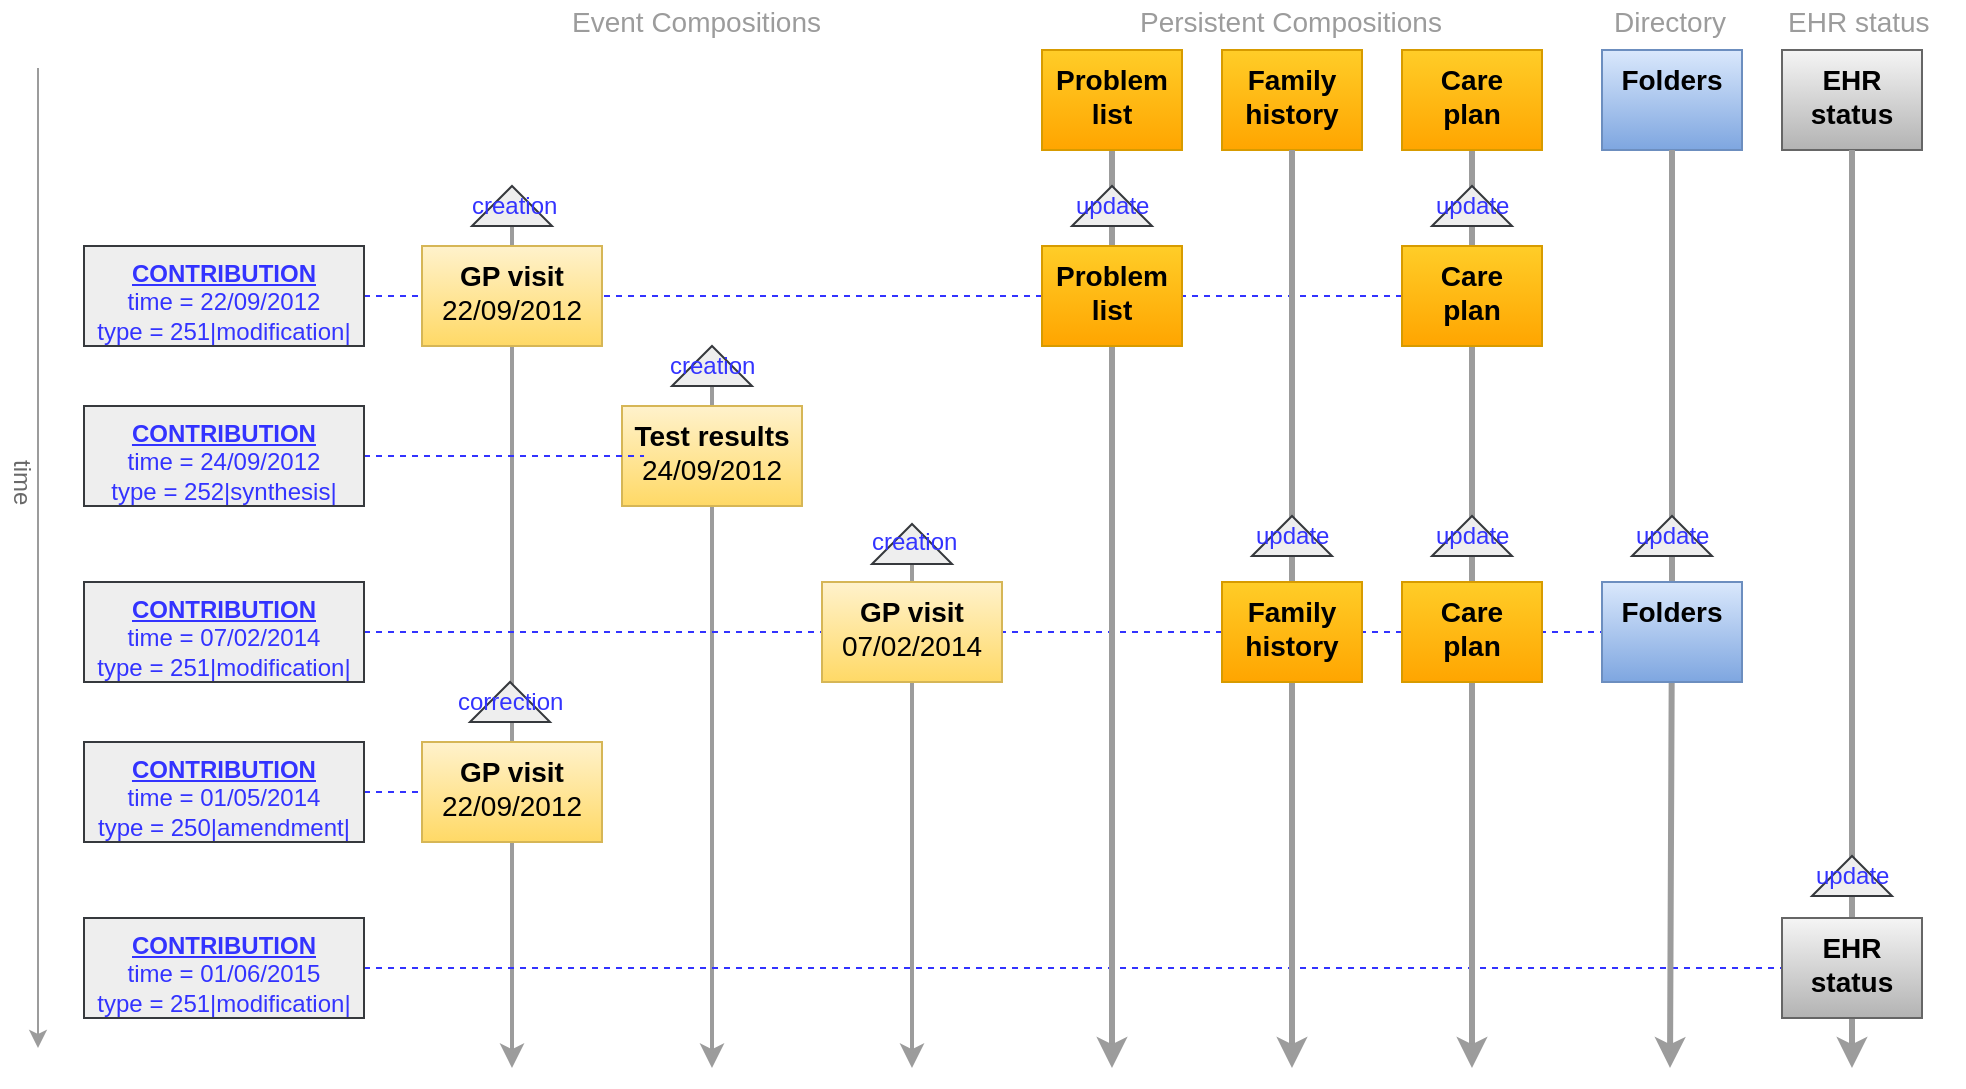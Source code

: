 <mxfile version="12.1.3" type="device" pages="1"><diagram id="a1SSlkNMJl8RM_zxjSbG" name="Page-1"><mxGraphModel dx="1030" dy="705" grid="1" gridSize="10" guides="1" tooltips="1" connect="1" arrows="1" fold="1" page="1" pageScale="1" pageWidth="1169" pageHeight="827" math="0" shadow="0"><root><mxCell id="0"/><mxCell id="1" parent="0"/><mxCell id="bppKK_2gmQRHNSb_QHNx-22" style="edgeStyle=orthogonalEdgeStyle;rounded=0;orthogonalLoop=1;jettySize=auto;html=1;exitX=0;exitY=0.5;exitDx=0;exitDy=0;strokeWidth=2;strokeColor=#9C9C9C;" edge="1" parent="1" source="bppKK_2gmQRHNSb_QHNx-69"><mxGeometry relative="1" as="geometry"><mxPoint x="467" y="540" as="targetPoint"/><mxPoint x="466.5" y="347" as="sourcePoint"/></mxGeometry></mxCell><mxCell id="bppKK_2gmQRHNSb_QHNx-23" style="edgeStyle=orthogonalEdgeStyle;rounded=0;orthogonalLoop=1;jettySize=auto;html=1;exitX=0;exitY=0.5;exitDx=0;exitDy=0;strokeWidth=2;strokeColor=#9C9C9C;" edge="1" parent="1" source="bppKK_2gmQRHNSb_QHNx-67"><mxGeometry relative="1" as="geometry"><mxPoint x="367" y="540" as="targetPoint"/><mxPoint x="367" y="267" as="sourcePoint"/></mxGeometry></mxCell><mxCell id="bppKK_2gmQRHNSb_QHNx-24" style="edgeStyle=orthogonalEdgeStyle;rounded=0;orthogonalLoop=1;jettySize=auto;html=1;strokeWidth=2;strokeColor=#9C9C9C;exitX=0;exitY=0.5;exitDx=0;exitDy=0;" edge="1" parent="1" source="bppKK_2gmQRHNSb_QHNx-61"><mxGeometry relative="1" as="geometry"><mxPoint x="267" y="540" as="targetPoint"/><mxPoint x="210" y="90" as="sourcePoint"/></mxGeometry></mxCell><mxCell id="bppKK_2gmQRHNSb_QHNx-34" style="edgeStyle=orthogonalEdgeStyle;rounded=0;orthogonalLoop=1;jettySize=auto;html=1;exitX=1;exitY=0.5;exitDx=0;exitDy=0;dashed=1;endArrow=none;endFill=0;strokeColor=#3333FF;strokeWidth=1;fontSize=12;" edge="1" parent="1" source="bppKK_2gmQRHNSb_QHNx-32"><mxGeometry relative="1" as="geometry"><mxPoint x="222" y="402" as="targetPoint"/></mxGeometry></mxCell><mxCell id="bppKK_2gmQRHNSb_QHNx-35" style="edgeStyle=orthogonalEdgeStyle;rounded=0;orthogonalLoop=1;jettySize=auto;html=1;exitX=1;exitY=0.5;exitDx=0;exitDy=0;dashed=1;endArrow=none;endFill=0;strokeColor=#3333FF;strokeWidth=1;fontSize=12;" edge="1" parent="1" source="bppKK_2gmQRHNSb_QHNx-33"><mxGeometry relative="1" as="geometry"><mxPoint x="932" y="490" as="targetPoint"/></mxGeometry></mxCell><mxCell id="bppKK_2gmQRHNSb_QHNx-31" style="edgeStyle=orthogonalEdgeStyle;rounded=0;orthogonalLoop=1;jettySize=auto;html=1;exitX=1;exitY=0.5;exitDx=0;exitDy=0;entryX=0;entryY=0.5;entryDx=0;entryDy=0;dashed=1;endArrow=none;endFill=0;strokeColor=#3333FF;strokeWidth=1;fontSize=12;" edge="1" parent="1" source="bppKK_2gmQRHNSb_QHNx-30" target="bppKK_2gmQRHNSb_QHNx-14"><mxGeometry relative="1" as="geometry"><Array as="points"><mxPoint x="443" y="322"/><mxPoint x="443" y="322"/></Array></mxGeometry></mxCell><mxCell id="bppKK_2gmQRHNSb_QHNx-26" style="edgeStyle=orthogonalEdgeStyle;rounded=0;orthogonalLoop=1;jettySize=auto;html=1;exitX=1;exitY=0.5;exitDx=0;exitDy=0;entryX=0;entryY=0.5;entryDx=0;entryDy=0;strokeColor=#3333FF;strokeWidth=1;endArrow=none;endFill=0;dashed=1;" edge="1" parent="1" source="bppKK_2gmQRHNSb_QHNx-25" target="bppKK_2gmQRHNSb_QHNx-11"><mxGeometry relative="1" as="geometry"/></mxCell><mxCell id="bppKK_2gmQRHNSb_QHNx-19" style="edgeStyle=orthogonalEdgeStyle;rounded=0;orthogonalLoop=1;jettySize=auto;html=1;strokeWidth=3;strokeColor=#9C9C9C;exitX=0.5;exitY=1;exitDx=0;exitDy=0;" edge="1" parent="1" source="bppKK_2gmQRHNSb_QHNx-4"><mxGeometry relative="1" as="geometry"><mxPoint x="747" y="540" as="targetPoint"/><mxPoint x="746.5" y="108.5" as="sourcePoint"/></mxGeometry></mxCell><mxCell id="bppKK_2gmQRHNSb_QHNx-16" style="edgeStyle=orthogonalEdgeStyle;rounded=0;orthogonalLoop=1;jettySize=auto;html=1;exitX=0.5;exitY=1;exitDx=0;exitDy=0;strokeWidth=3;strokeColor=#9C9C9C;" edge="1" parent="1" source="bppKK_2gmQRHNSb_QHNx-1"><mxGeometry relative="1" as="geometry"><mxPoint x="567" y="540" as="targetPoint"/></mxGeometry></mxCell><mxCell id="bppKK_2gmQRHNSb_QHNx-1" value="&lt;font&gt;Problem list&lt;/font&gt;" style="rounded=0;whiteSpace=wrap;html=1;fontSize=14;fillColor=#ffcd28;strokeColor=#d79b00;verticalAlign=top;gradientColor=#ffa500;fontStyle=1;fontColor=#000000;" vertex="1" parent="1"><mxGeometry x="532" y="31" width="70" height="50" as="geometry"/></mxCell><mxCell id="bppKK_2gmQRHNSb_QHNx-2" value="&lt;font&gt;&lt;b&gt;GP visit&lt;/b&gt;&lt;br&gt;22/09/2012&lt;/font&gt;" style="rounded=0;whiteSpace=wrap;html=1;fontSize=14;fillColor=#fff2cc;strokeColor=#d6b656;verticalAlign=top;gradientColor=#ffd966;fontColor=#000000;" vertex="1" parent="1"><mxGeometry x="222" y="129" width="90" height="50" as="geometry"/></mxCell><mxCell id="bppKK_2gmQRHNSb_QHNx-3" value="&lt;font&gt;Family history&lt;/font&gt;" style="rounded=0;whiteSpace=wrap;html=1;fontSize=14;fillColor=#ffcd28;strokeColor=#d79b00;verticalAlign=top;gradientColor=#ffa500;fontStyle=1;fontColor=#000000;" vertex="1" parent="1"><mxGeometry x="622" y="31" width="70" height="50" as="geometry"/></mxCell><mxCell id="bppKK_2gmQRHNSb_QHNx-4" value="&lt;font&gt;Care&lt;br&gt;plan&lt;/font&gt;" style="rounded=0;whiteSpace=wrap;html=1;fontSize=14;fillColor=#ffcd28;strokeColor=#d79b00;verticalAlign=top;gradientColor=#ffa500;fontStyle=1;fontColor=#000000;" vertex="1" parent="1"><mxGeometry x="712" y="31" width="70" height="50" as="geometry"/></mxCell><mxCell id="bppKK_2gmQRHNSb_QHNx-5" value="&lt;font&gt;Folders&lt;/font&gt;" style="rounded=0;whiteSpace=wrap;html=1;fontSize=14;fillColor=#dae8fc;strokeColor=#6c8ebf;verticalAlign=top;gradientColor=#7ea6e0;fontStyle=1;fontColor=#000000;" vertex="1" parent="1"><mxGeometry x="812" y="31" width="70" height="50" as="geometry"/></mxCell><mxCell id="bppKK_2gmQRHNSb_QHNx-6" value="&lt;font&gt;EHR status&lt;/font&gt;" style="rounded=0;whiteSpace=wrap;html=1;fontSize=14;fillColor=#f5f5f5;strokeColor=#666666;verticalAlign=top;gradientColor=#b3b3b3;fontStyle=1;fontColor=#000000;" vertex="1" parent="1"><mxGeometry x="902" y="31" width="70" height="50" as="geometry"/></mxCell><mxCell id="bppKK_2gmQRHNSb_QHNx-7" value="&lt;font&gt;&lt;b&gt;Test results&lt;/b&gt;&lt;br&gt;24/09/2012&lt;/font&gt;" style="rounded=0;whiteSpace=wrap;html=1;fontSize=14;fillColor=#fff2cc;strokeColor=#d6b656;verticalAlign=top;gradientColor=#ffd966;fontColor=#000000;" vertex="1" parent="1"><mxGeometry x="322" y="209" width="90" height="50" as="geometry"/></mxCell><mxCell id="bppKK_2gmQRHNSb_QHNx-9" value="&lt;font&gt;&lt;b&gt;GP visit&lt;/b&gt;&lt;br&gt;07/02/2014&lt;/font&gt;" style="rounded=0;whiteSpace=wrap;html=1;fontSize=14;fillColor=#fff2cc;strokeColor=#d6b656;verticalAlign=top;gradientColor=#ffd966;fontColor=#000000;" vertex="1" parent="1"><mxGeometry x="422" y="297" width="90" height="50" as="geometry"/></mxCell><mxCell id="bppKK_2gmQRHNSb_QHNx-10" value="&lt;font&gt;Problem list&lt;/font&gt;" style="rounded=0;whiteSpace=wrap;html=1;fontSize=14;fillColor=#ffcd28;strokeColor=#d79b00;verticalAlign=top;gradientColor=#ffa500;fontStyle=1;fontColor=#000000;" vertex="1" parent="1"><mxGeometry x="532" y="129" width="70" height="50" as="geometry"/></mxCell><mxCell id="bppKK_2gmQRHNSb_QHNx-11" value="&lt;font&gt;Care&lt;br&gt;plan&lt;/font&gt;" style="rounded=0;whiteSpace=wrap;html=1;fontSize=14;fillColor=#ffcd28;strokeColor=#d79b00;verticalAlign=top;gradientColor=#ffa500;fontStyle=1;fontColor=#000000;" vertex="1" parent="1"><mxGeometry x="712" y="129" width="70" height="50" as="geometry"/></mxCell><mxCell id="bppKK_2gmQRHNSb_QHNx-13" value="&lt;font&gt;Care&lt;br&gt;plan&lt;/font&gt;" style="rounded=0;whiteSpace=wrap;html=1;fontSize=14;fillColor=#ffcd28;strokeColor=#d79b00;verticalAlign=top;gradientColor=#ffa500;fontStyle=1;fontColor=#000000;" vertex="1" parent="1"><mxGeometry x="712" y="297" width="70" height="50" as="geometry"/></mxCell><mxCell id="bppKK_2gmQRHNSb_QHNx-18" style="edgeStyle=orthogonalEdgeStyle;rounded=0;orthogonalLoop=1;jettySize=auto;html=1;strokeWidth=3;strokeColor=#9C9C9C;exitX=0.5;exitY=1;exitDx=0;exitDy=0;" edge="1" parent="1" source="bppKK_2gmQRHNSb_QHNx-3"><mxGeometry relative="1" as="geometry"><mxPoint x="657" y="540" as="targetPoint"/><mxPoint x="652" y="109" as="sourcePoint"/></mxGeometry></mxCell><mxCell id="bppKK_2gmQRHNSb_QHNx-12" value="&lt;font&gt;Family history&lt;/font&gt;" style="rounded=0;whiteSpace=wrap;html=1;fontSize=14;fillColor=#ffcd28;strokeColor=#d79b00;verticalAlign=top;gradientColor=#ffa500;fontStyle=1;fontColor=#000000;" vertex="1" parent="1"><mxGeometry x="622" y="297" width="70" height="50" as="geometry"/></mxCell><mxCell id="bppKK_2gmQRHNSb_QHNx-20" style="edgeStyle=orthogonalEdgeStyle;rounded=0;orthogonalLoop=1;jettySize=auto;html=1;strokeWidth=3;strokeColor=#9C9C9C;exitX=0.5;exitY=1;exitDx=0;exitDy=0;" edge="1" parent="1" source="bppKK_2gmQRHNSb_QHNx-5"><mxGeometry relative="1" as="geometry"><mxPoint x="846" y="540" as="targetPoint"/><mxPoint x="846" y="108" as="sourcePoint"/></mxGeometry></mxCell><mxCell id="bppKK_2gmQRHNSb_QHNx-14" value="&lt;font&gt;Folders&lt;/font&gt;" style="rounded=0;whiteSpace=wrap;html=1;fontSize=14;fillColor=#dae8fc;strokeColor=#6c8ebf;verticalAlign=top;gradientColor=#7ea6e0;fontStyle=1;fontColor=#000000;" vertex="1" parent="1"><mxGeometry x="812" y="297" width="70" height="50" as="geometry"/></mxCell><mxCell id="bppKK_2gmQRHNSb_QHNx-21" style="edgeStyle=orthogonalEdgeStyle;rounded=0;orthogonalLoop=1;jettySize=auto;html=1;strokeWidth=3;strokeColor=#9C9C9C;exitX=0.5;exitY=1;exitDx=0;exitDy=0;" edge="1" parent="1" source="bppKK_2gmQRHNSb_QHNx-6"><mxGeometry relative="1" as="geometry"><mxPoint x="937" y="540" as="targetPoint"/><mxPoint x="857" y="118" as="sourcePoint"/></mxGeometry></mxCell><mxCell id="bppKK_2gmQRHNSb_QHNx-17" value="&lt;font&gt;EHR status&lt;/font&gt;" style="rounded=0;whiteSpace=wrap;html=1;fontSize=14;fillColor=#f5f5f5;strokeColor=#666666;verticalAlign=top;gradientColor=#b3b3b3;fontStyle=1;fontColor=#000000;" vertex="1" parent="1"><mxGeometry x="902" y="465" width="70" height="50" as="geometry"/></mxCell><mxCell id="bppKK_2gmQRHNSb_QHNx-15" value="&lt;font&gt;&lt;b&gt;GP visit&lt;/b&gt;&lt;br&gt;22/09/2012&lt;/font&gt;" style="rounded=0;whiteSpace=wrap;html=1;fontSize=14;fillColor=#fff2cc;strokeColor=#d6b656;verticalAlign=top;gradientColor=#ffd966;fontColor=#000000;" vertex="1" parent="1"><mxGeometry x="222" y="377" width="90" height="50" as="geometry"/></mxCell><mxCell id="bppKK_2gmQRHNSb_QHNx-25" value="&lt;font color=&quot;#3333ff&quot; style=&quot;font-size: 12px&quot;&gt;&lt;b style=&quot;font-size: 12px&quot;&gt;&lt;u style=&quot;font-size: 12px&quot;&gt;CONTRIBUTION&lt;/u&gt;&lt;br style=&quot;font-size: 12px&quot;&gt;&lt;/b&gt;time = 22/09/2012&lt;br style=&quot;font-size: 12px&quot;&gt;type = 251|modification|&lt;br style=&quot;font-size: 12px&quot;&gt;&lt;/font&gt;" style="rounded=0;whiteSpace=wrap;html=1;fontSize=12;fillColor=#eeeeee;strokeColor=#36393d;verticalAlign=top;" vertex="1" parent="1"><mxGeometry x="53" y="129" width="140" height="50" as="geometry"/></mxCell><mxCell id="bppKK_2gmQRHNSb_QHNx-29" style="edgeStyle=orthogonalEdgeStyle;rounded=0;orthogonalLoop=1;jettySize=auto;html=1;exitX=1;exitY=0.5;exitDx=0;exitDy=0;dashed=1;endArrow=none;endFill=0;strokeColor=#3333FF;strokeWidth=1;fontSize=12;" edge="1" parent="1" source="bppKK_2gmQRHNSb_QHNx-28"><mxGeometry relative="1" as="geometry"><mxPoint x="333" y="234" as="targetPoint"/></mxGeometry></mxCell><mxCell id="bppKK_2gmQRHNSb_QHNx-28" value="&lt;font color=&quot;#3333ff&quot;&gt;&lt;b style=&quot;font-size: 12px&quot;&gt;&lt;u style=&quot;font-size: 12px&quot;&gt;CONTRIBUTION&lt;/u&gt;&lt;br style=&quot;font-size: 12px&quot;&gt;&lt;/b&gt;time = 24/09/2012&lt;br style=&quot;font-size: 12px&quot;&gt;type = 252|synthesis|&lt;br style=&quot;font-size: 12px&quot;&gt;&lt;/font&gt;" style="rounded=0;whiteSpace=wrap;html=1;fontSize=12;fillColor=#eeeeee;strokeColor=#36393d;verticalAlign=top;" vertex="1" parent="1"><mxGeometry x="53" y="209" width="140" height="50" as="geometry"/></mxCell><mxCell id="bppKK_2gmQRHNSb_QHNx-30" value="&lt;font color=&quot;#3333ff&quot;&gt;&lt;b style=&quot;font-size: 12px&quot;&gt;&lt;u style=&quot;font-size: 12px&quot;&gt;CONTRIBUTION&lt;/u&gt;&lt;br style=&quot;font-size: 12px&quot;&gt;&lt;/b&gt;time = 07/02/2014&lt;br style=&quot;font-size: 12px&quot;&gt;type = 251|modification|&lt;br style=&quot;font-size: 12px&quot;&gt;&lt;/font&gt;" style="rounded=0;whiteSpace=wrap;html=1;fontSize=12;fillColor=#eeeeee;strokeColor=#36393d;verticalAlign=top;" vertex="1" parent="1"><mxGeometry x="53" y="297" width="140" height="50" as="geometry"/></mxCell><mxCell id="bppKK_2gmQRHNSb_QHNx-32" value="&lt;font color=&quot;#3333ff&quot;&gt;&lt;b style=&quot;font-size: 12px&quot;&gt;&lt;u style=&quot;font-size: 12px&quot;&gt;CONTRIBUTION&lt;/u&gt;&lt;br style=&quot;font-size: 12px&quot;&gt;&lt;/b&gt;time = 01/05/2014&lt;br style=&quot;font-size: 12px&quot;&gt;type = 250|amendment|&lt;br style=&quot;font-size: 12px&quot;&gt;&lt;/font&gt;" style="rounded=0;whiteSpace=wrap;html=1;fontSize=12;fillColor=#eeeeee;strokeColor=#36393d;verticalAlign=top;" vertex="1" parent="1"><mxGeometry x="53" y="377" width="140" height="50" as="geometry"/></mxCell><mxCell id="bppKK_2gmQRHNSb_QHNx-33" value="&lt;font color=&quot;#3333ff&quot;&gt;&lt;b style=&quot;font-size: 12px&quot;&gt;&lt;u style=&quot;font-size: 12px&quot;&gt;CONTRIBUTION&lt;/u&gt;&lt;br style=&quot;font-size: 12px&quot;&gt;&lt;/b&gt;time = 01/06/2015&lt;br style=&quot;font-size: 12px&quot;&gt;type = 251|modification|&lt;br style=&quot;font-size: 12px&quot;&gt;&lt;/font&gt;" style="rounded=0;whiteSpace=wrap;html=1;fontSize=12;fillColor=#eeeeee;strokeColor=#36393d;verticalAlign=top;" vertex="1" parent="1"><mxGeometry x="53" y="465" width="140" height="50" as="geometry"/></mxCell><mxCell id="bppKK_2gmQRHNSb_QHNx-36" style="edgeStyle=orthogonalEdgeStyle;rounded=0;orthogonalLoop=1;jettySize=auto;html=1;strokeWidth=1;strokeColor=#9C9C9C;" edge="1" parent="1"><mxGeometry relative="1" as="geometry"><mxPoint x="30" y="530" as="targetPoint"/><mxPoint x="30" y="40" as="sourcePoint"/></mxGeometry></mxCell><mxCell id="bppKK_2gmQRHNSb_QHNx-37" value="time" style="text;html=1;resizable=0;points=[];autosize=1;align=left;verticalAlign=top;spacingTop=-4;fontSize=12;rotation=90;fontColor=#696969;" vertex="1" parent="1"><mxGeometry x="2" y="244" width="40" height="20" as="geometry"/></mxCell><mxCell id="bppKK_2gmQRHNSb_QHNx-38" value="" style="triangle;whiteSpace=wrap;html=1;fontSize=12;rotation=-90;fillColor=#eeeeee;strokeColor=#36393d;" vertex="1" parent="1"><mxGeometry x="256" y="337" width="20" height="40" as="geometry"/></mxCell><mxCell id="bppKK_2gmQRHNSb_QHNx-39" value="correction" style="text;html=1;resizable=0;points=[];autosize=1;align=left;verticalAlign=top;spacingTop=-4;fontSize=12;fontColor=#3333FF;" vertex="1" parent="1"><mxGeometry x="238" y="347" width="70" height="20" as="geometry"/></mxCell><mxCell id="bppKK_2gmQRHNSb_QHNx-42" value="" style="triangle;whiteSpace=wrap;html=1;fontSize=12;rotation=-90;fillColor=#eeeeee;strokeColor=#36393d;" vertex="1" parent="1"><mxGeometry x="647" y="254" width="20" height="40" as="geometry"/></mxCell><mxCell id="bppKK_2gmQRHNSb_QHNx-43" value="update" style="text;html=1;resizable=0;points=[];autosize=1;align=left;verticalAlign=top;spacingTop=-4;fontSize=12;fontColor=#3333FF;" vertex="1" parent="1"><mxGeometry x="637" y="264" width="50" height="20" as="geometry"/></mxCell><mxCell id="bppKK_2gmQRHNSb_QHNx-45" value="" style="triangle;whiteSpace=wrap;html=1;fontSize=12;rotation=-90;fillColor=#eeeeee;strokeColor=#36393d;" vertex="1" parent="1"><mxGeometry x="737" y="254" width="20" height="40" as="geometry"/></mxCell><mxCell id="bppKK_2gmQRHNSb_QHNx-46" value="update" style="text;html=1;resizable=0;points=[];autosize=1;align=left;verticalAlign=top;spacingTop=-4;fontSize=12;fontColor=#3333FF;" vertex="1" parent="1"><mxGeometry x="727" y="264" width="50" height="20" as="geometry"/></mxCell><mxCell id="bppKK_2gmQRHNSb_QHNx-47" value="" style="triangle;whiteSpace=wrap;html=1;fontSize=12;rotation=-90;fillColor=#eeeeee;strokeColor=#36393d;" vertex="1" parent="1"><mxGeometry x="837" y="254" width="20" height="40" as="geometry"/></mxCell><mxCell id="bppKK_2gmQRHNSb_QHNx-48" value="update" style="text;html=1;resizable=0;points=[];autosize=1;align=left;verticalAlign=top;spacingTop=-4;fontSize=12;fontColor=#3333FF;" vertex="1" parent="1"><mxGeometry x="827" y="264" width="50" height="20" as="geometry"/></mxCell><mxCell id="bppKK_2gmQRHNSb_QHNx-49" value="" style="triangle;whiteSpace=wrap;html=1;fontSize=12;rotation=-90;fillColor=#eeeeee;strokeColor=#36393d;" vertex="1" parent="1"><mxGeometry x="927" y="424" width="20" height="40" as="geometry"/></mxCell><mxCell id="bppKK_2gmQRHNSb_QHNx-50" value="update" style="text;html=1;resizable=0;points=[];autosize=1;align=left;verticalAlign=top;spacingTop=-4;fontSize=12;fontColor=#3333FF;" vertex="1" parent="1"><mxGeometry x="917" y="434" width="50" height="20" as="geometry"/></mxCell><mxCell id="bppKK_2gmQRHNSb_QHNx-53" value="" style="triangle;whiteSpace=wrap;html=1;fontSize=12;rotation=-90;fillColor=#eeeeee;strokeColor=#36393d;" vertex="1" parent="1"><mxGeometry x="557" y="89" width="20" height="40" as="geometry"/></mxCell><mxCell id="bppKK_2gmQRHNSb_QHNx-54" value="update" style="text;html=1;resizable=0;points=[];autosize=1;align=left;verticalAlign=top;spacingTop=-4;fontSize=12;fontColor=#3333FF;" vertex="1" parent="1"><mxGeometry x="547" y="99" width="50" height="20" as="geometry"/></mxCell><mxCell id="bppKK_2gmQRHNSb_QHNx-55" value="" style="triangle;whiteSpace=wrap;html=1;fontSize=12;rotation=-90;fillColor=#eeeeee;strokeColor=#36393d;" vertex="1" parent="1"><mxGeometry x="737" y="89" width="20" height="40" as="geometry"/></mxCell><mxCell id="bppKK_2gmQRHNSb_QHNx-56" value="update" style="text;html=1;resizable=0;points=[];autosize=1;align=left;verticalAlign=top;spacingTop=-4;fontSize=12;fontColor=#3333FF;" vertex="1" parent="1"><mxGeometry x="727" y="99" width="50" height="20" as="geometry"/></mxCell><mxCell id="bppKK_2gmQRHNSb_QHNx-57" value="Event Compositions" style="text;html=1;resizable=0;points=[];autosize=1;align=left;verticalAlign=top;spacingTop=-4;fontSize=14;fontColor=#9C9C9C;" vertex="1" parent="1"><mxGeometry x="295" y="6" width="120" height="20" as="geometry"/></mxCell><mxCell id="bppKK_2gmQRHNSb_QHNx-58" value="Persistent Compositions" style="text;html=1;resizable=0;points=[];autosize=1;align=left;verticalAlign=top;spacingTop=-4;fontSize=14;fontColor=#9C9C9C;" vertex="1" parent="1"><mxGeometry x="579" y="6" width="170" height="20" as="geometry"/></mxCell><mxCell id="bppKK_2gmQRHNSb_QHNx-59" value="Directory" style="text;html=1;resizable=0;points=[];autosize=1;align=left;verticalAlign=top;spacingTop=-4;fontSize=14;fontColor=#9C9C9C;" vertex="1" parent="1"><mxGeometry x="816" y="6" width="70" height="20" as="geometry"/></mxCell><mxCell id="bppKK_2gmQRHNSb_QHNx-60" value="EHR status" style="text;html=1;resizable=0;points=[];autosize=1;align=left;verticalAlign=top;spacingTop=-4;fontSize=14;fontColor=#9C9C9C;" vertex="1" parent="1"><mxGeometry x="903" y="6" width="90" height="20" as="geometry"/></mxCell><mxCell id="bppKK_2gmQRHNSb_QHNx-61" value="" style="triangle;whiteSpace=wrap;html=1;fontSize=12;rotation=-90;fillColor=#eeeeee;strokeColor=#36393d;" vertex="1" parent="1"><mxGeometry x="257" y="89" width="20" height="40" as="geometry"/></mxCell><mxCell id="bppKK_2gmQRHNSb_QHNx-62" value="creation" style="text;html=1;resizable=0;points=[];autosize=1;align=left;verticalAlign=top;spacingTop=-4;fontSize=12;fontColor=#3333FF;" vertex="1" parent="1"><mxGeometry x="245" y="99" width="60" height="20" as="geometry"/></mxCell><mxCell id="bppKK_2gmQRHNSb_QHNx-67" value="" style="triangle;whiteSpace=wrap;html=1;fontSize=12;rotation=-90;fillColor=#eeeeee;strokeColor=#36393d;" vertex="1" parent="1"><mxGeometry x="357" y="169" width="20" height="40" as="geometry"/></mxCell><mxCell id="bppKK_2gmQRHNSb_QHNx-68" value="creation" style="text;html=1;resizable=0;points=[];autosize=1;align=left;verticalAlign=top;spacingTop=-4;fontSize=12;fontColor=#3333FF;" vertex="1" parent="1"><mxGeometry x="344" y="179" width="60" height="20" as="geometry"/></mxCell><mxCell id="bppKK_2gmQRHNSb_QHNx-69" value="" style="triangle;whiteSpace=wrap;html=1;fontSize=12;rotation=-90;fillColor=#eeeeee;strokeColor=#36393d;" vertex="1" parent="1"><mxGeometry x="457" y="258" width="20" height="40" as="geometry"/></mxCell><mxCell id="bppKK_2gmQRHNSb_QHNx-70" value="creation" style="text;html=1;resizable=0;points=[];autosize=1;align=left;verticalAlign=top;spacingTop=-4;fontSize=12;fontColor=#3333FF;" vertex="1" parent="1"><mxGeometry x="445" y="267" width="60" height="20" as="geometry"/></mxCell></root></mxGraphModel></diagram></mxfile>